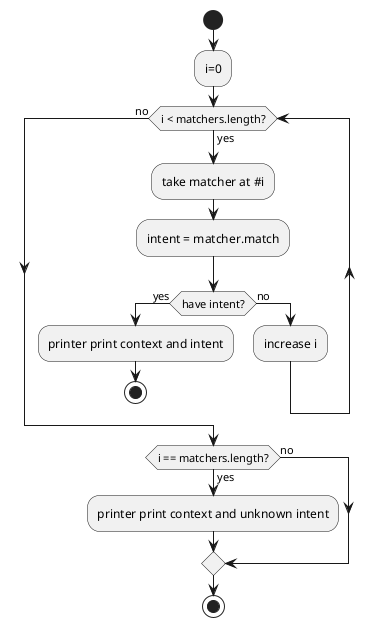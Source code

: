 @startuml matcher
start

:i=0;

while (i < matchers.length?) is (yes)
  :take matcher at #i;
  :intent = matcher.match;

  if (have intent?) then (yes)
    :printer print context and intent;
    stop
  else (no)
    :increase i;
  endif
endwhile (no)

if (i == matchers.length?) then (yes)
  :printer print context and unknown intent;
else (no)
endif

stop

@enduml
